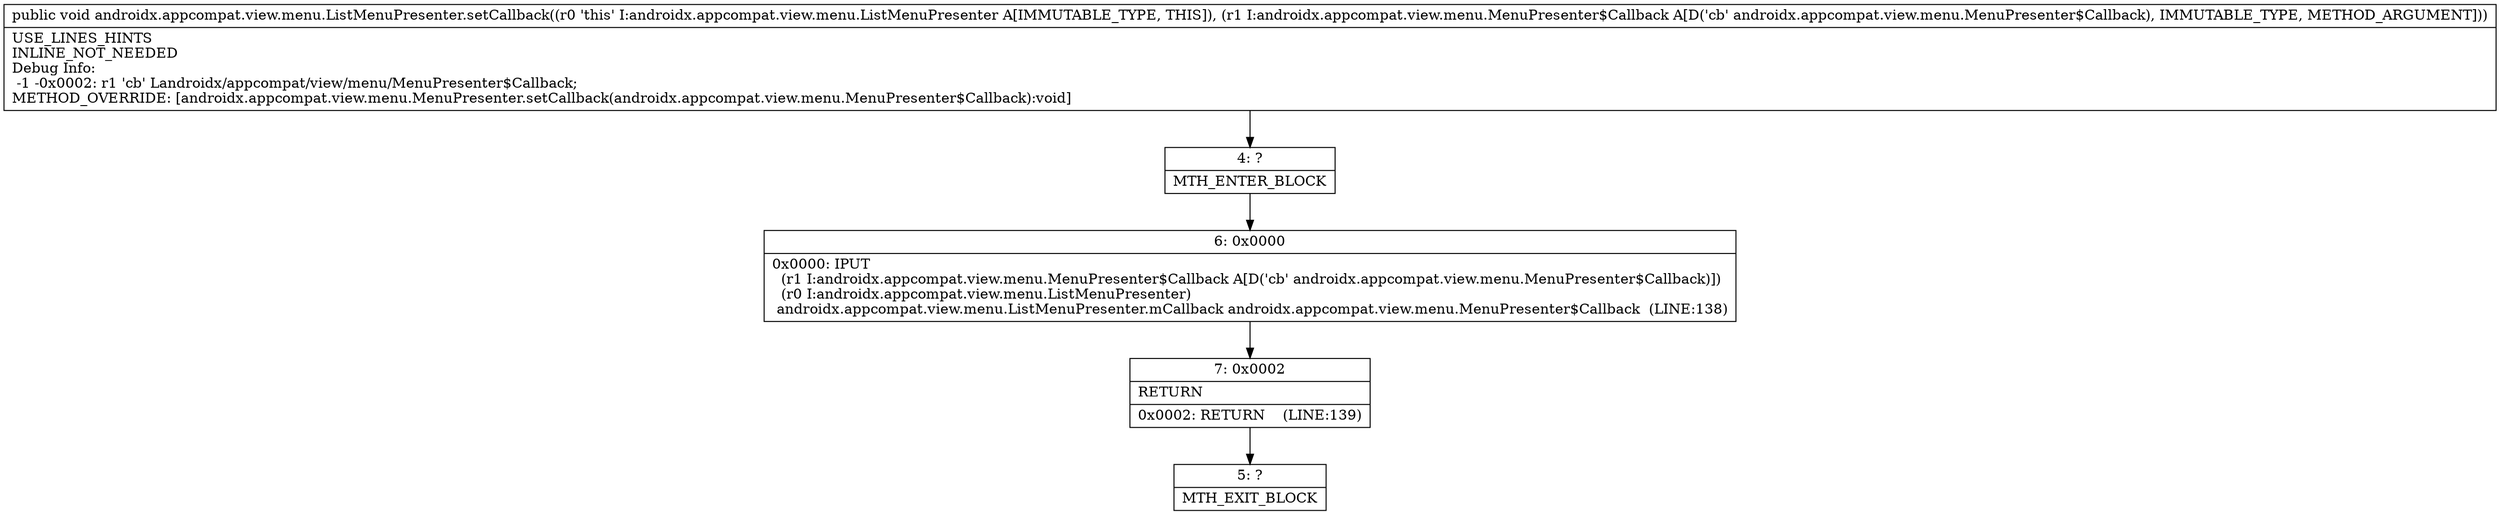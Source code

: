 digraph "CFG forandroidx.appcompat.view.menu.ListMenuPresenter.setCallback(Landroidx\/appcompat\/view\/menu\/MenuPresenter$Callback;)V" {
Node_4 [shape=record,label="{4\:\ ?|MTH_ENTER_BLOCK\l}"];
Node_6 [shape=record,label="{6\:\ 0x0000|0x0000: IPUT  \l  (r1 I:androidx.appcompat.view.menu.MenuPresenter$Callback A[D('cb' androidx.appcompat.view.menu.MenuPresenter$Callback)])\l  (r0 I:androidx.appcompat.view.menu.ListMenuPresenter)\l androidx.appcompat.view.menu.ListMenuPresenter.mCallback androidx.appcompat.view.menu.MenuPresenter$Callback  (LINE:138)\l}"];
Node_7 [shape=record,label="{7\:\ 0x0002|RETURN\l|0x0002: RETURN    (LINE:139)\l}"];
Node_5 [shape=record,label="{5\:\ ?|MTH_EXIT_BLOCK\l}"];
MethodNode[shape=record,label="{public void androidx.appcompat.view.menu.ListMenuPresenter.setCallback((r0 'this' I:androidx.appcompat.view.menu.ListMenuPresenter A[IMMUTABLE_TYPE, THIS]), (r1 I:androidx.appcompat.view.menu.MenuPresenter$Callback A[D('cb' androidx.appcompat.view.menu.MenuPresenter$Callback), IMMUTABLE_TYPE, METHOD_ARGUMENT]))  | USE_LINES_HINTS\lINLINE_NOT_NEEDED\lDebug Info:\l  \-1 \-0x0002: r1 'cb' Landroidx\/appcompat\/view\/menu\/MenuPresenter$Callback;\lMETHOD_OVERRIDE: [androidx.appcompat.view.menu.MenuPresenter.setCallback(androidx.appcompat.view.menu.MenuPresenter$Callback):void]\l}"];
MethodNode -> Node_4;Node_4 -> Node_6;
Node_6 -> Node_7;
Node_7 -> Node_5;
}

